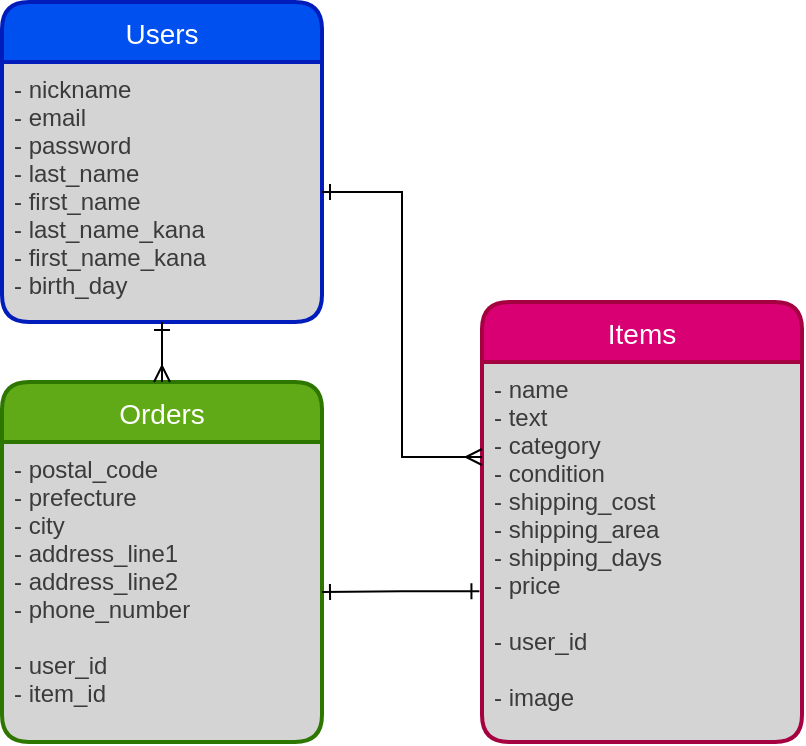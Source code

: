 <mxfile version="14.2.4" type="embed">
    <diagram id="xmi_4fAdCXyvG0sI4XVt" name="ページ1">
        <mxGraphModel dx="448" dy="543" grid="1" gridSize="10" guides="1" tooltips="1" connect="1" arrows="1" fold="1" page="1" pageScale="1" pageWidth="850" pageHeight="1100" math="0" shadow="0">
            <root>
                <mxCell id="0"/>
                <mxCell id="1" parent="0"/>
                <mxCell id="21" value="Users" style="swimlane;childLayout=stackLayout;horizontal=1;startSize=30;horizontalStack=0;rounded=1;fontSize=14;fontStyle=0;strokeWidth=2;resizeParent=0;resizeLast=1;shadow=0;dashed=0;align=center;fillColor=#0050ef;strokeColor=#001DBC;fontColor=#ffffff;swimlaneFillColor=#D4D4D4;" vertex="1" parent="1">
                    <mxGeometry x="140" y="170" width="160" height="160" as="geometry"/>
                </mxCell>
                <mxCell id="22" value="- nickname&#10;- email&#10;- password&#10;- last_name&#10;- first_name&#10;- last_name_kana&#10;- first_name_kana&#10;- birth_day" style="align=left;strokeColor=none;fillColor=none;spacingLeft=4;fontSize=12;verticalAlign=top;resizable=0;rotatable=0;part=1;fontColor=#3B3B3B;" vertex="1" parent="21">
                    <mxGeometry y="30" width="160" height="130" as="geometry"/>
                </mxCell>
                <mxCell id="24" value="Items" style="swimlane;childLayout=stackLayout;horizontal=1;startSize=30;horizontalStack=0;rounded=1;fontSize=14;fontStyle=0;strokeWidth=2;resizeParent=0;resizeLast=1;shadow=0;dashed=0;align=center;fillColor=#d80073;strokeColor=#A50040;fontColor=#ffffff;swimlaneFillColor=#D4D4D4;" vertex="1" parent="1">
                    <mxGeometry x="380" y="320" width="160" height="220" as="geometry"/>
                </mxCell>
                <mxCell id="25" value="- name&#10;- text&#10;- category&#10;- condition&#10;- shipping_cost&#10;- shipping_area&#10;- shipping_days&#10;- price&#10;&#10;- user_id&#10;&#10;- image" style="align=left;strokeColor=none;fillColor=none;spacingLeft=4;fontSize=12;verticalAlign=top;resizable=0;rotatable=0;part=1;fontColor=#3B3B3B;" vertex="1" parent="24">
                    <mxGeometry y="30" width="160" height="190" as="geometry"/>
                </mxCell>
                <mxCell id="31" value="Orders" style="swimlane;childLayout=stackLayout;horizontal=1;startSize=30;horizontalStack=0;rounded=1;fontSize=14;fontStyle=0;strokeWidth=2;resizeParent=0;resizeLast=1;shadow=0;dashed=0;align=center;fillColor=#60a917;strokeColor=#2D7600;fontColor=#ffffff;swimlaneFillColor=#D4D4D4;" vertex="1" parent="1">
                    <mxGeometry x="140" y="360" width="160" height="180" as="geometry"/>
                </mxCell>
                <mxCell id="32" value="- postal_code&#10;- prefecture&#10;- city&#10;- address_line1&#10;- address_line2&#10;- phone_number&#10;&#10;- user_id&#10;- item_id" style="align=left;strokeColor=none;fillColor=none;spacingLeft=4;fontSize=12;verticalAlign=top;resizable=0;rotatable=0;part=1;fontColor=#3B3B3B;" vertex="1" parent="31">
                    <mxGeometry y="30" width="160" height="150" as="geometry"/>
                </mxCell>
                <mxCell id="49" style="edgeStyle=orthogonalEdgeStyle;rounded=0;orthogonalLoop=1;jettySize=auto;html=1;exitX=0.5;exitY=1;exitDx=0;exitDy=0;startArrow=ERone;startFill=0;endArrow=ERmany;endFill=0;fontColor=#F0F0F0;" edge="1" parent="1" source="22" target="31">
                    <mxGeometry relative="1" as="geometry"/>
                </mxCell>
                <mxCell id="50" style="edgeStyle=orthogonalEdgeStyle;rounded=0;orthogonalLoop=1;jettySize=auto;html=1;exitX=-0.008;exitY=0.603;exitDx=0;exitDy=0;startArrow=ERone;startFill=0;endArrow=ERone;endFill=0;fontColor=#F0F0F0;exitPerimeter=0;" edge="1" parent="1" source="25" target="32">
                    <mxGeometry relative="1" as="geometry"/>
                </mxCell>
                <mxCell id="51" style="edgeStyle=orthogonalEdgeStyle;rounded=0;orthogonalLoop=1;jettySize=auto;html=1;entryX=0;entryY=0.25;entryDx=0;entryDy=0;startArrow=ERone;startFill=0;endArrow=ERmany;endFill=0;fontColor=#F0F0F0;" edge="1" parent="1" source="22" target="25">
                    <mxGeometry relative="1" as="geometry"/>
                </mxCell>
            </root>
        </mxGraphModel>
    </diagram>
</mxfile>
